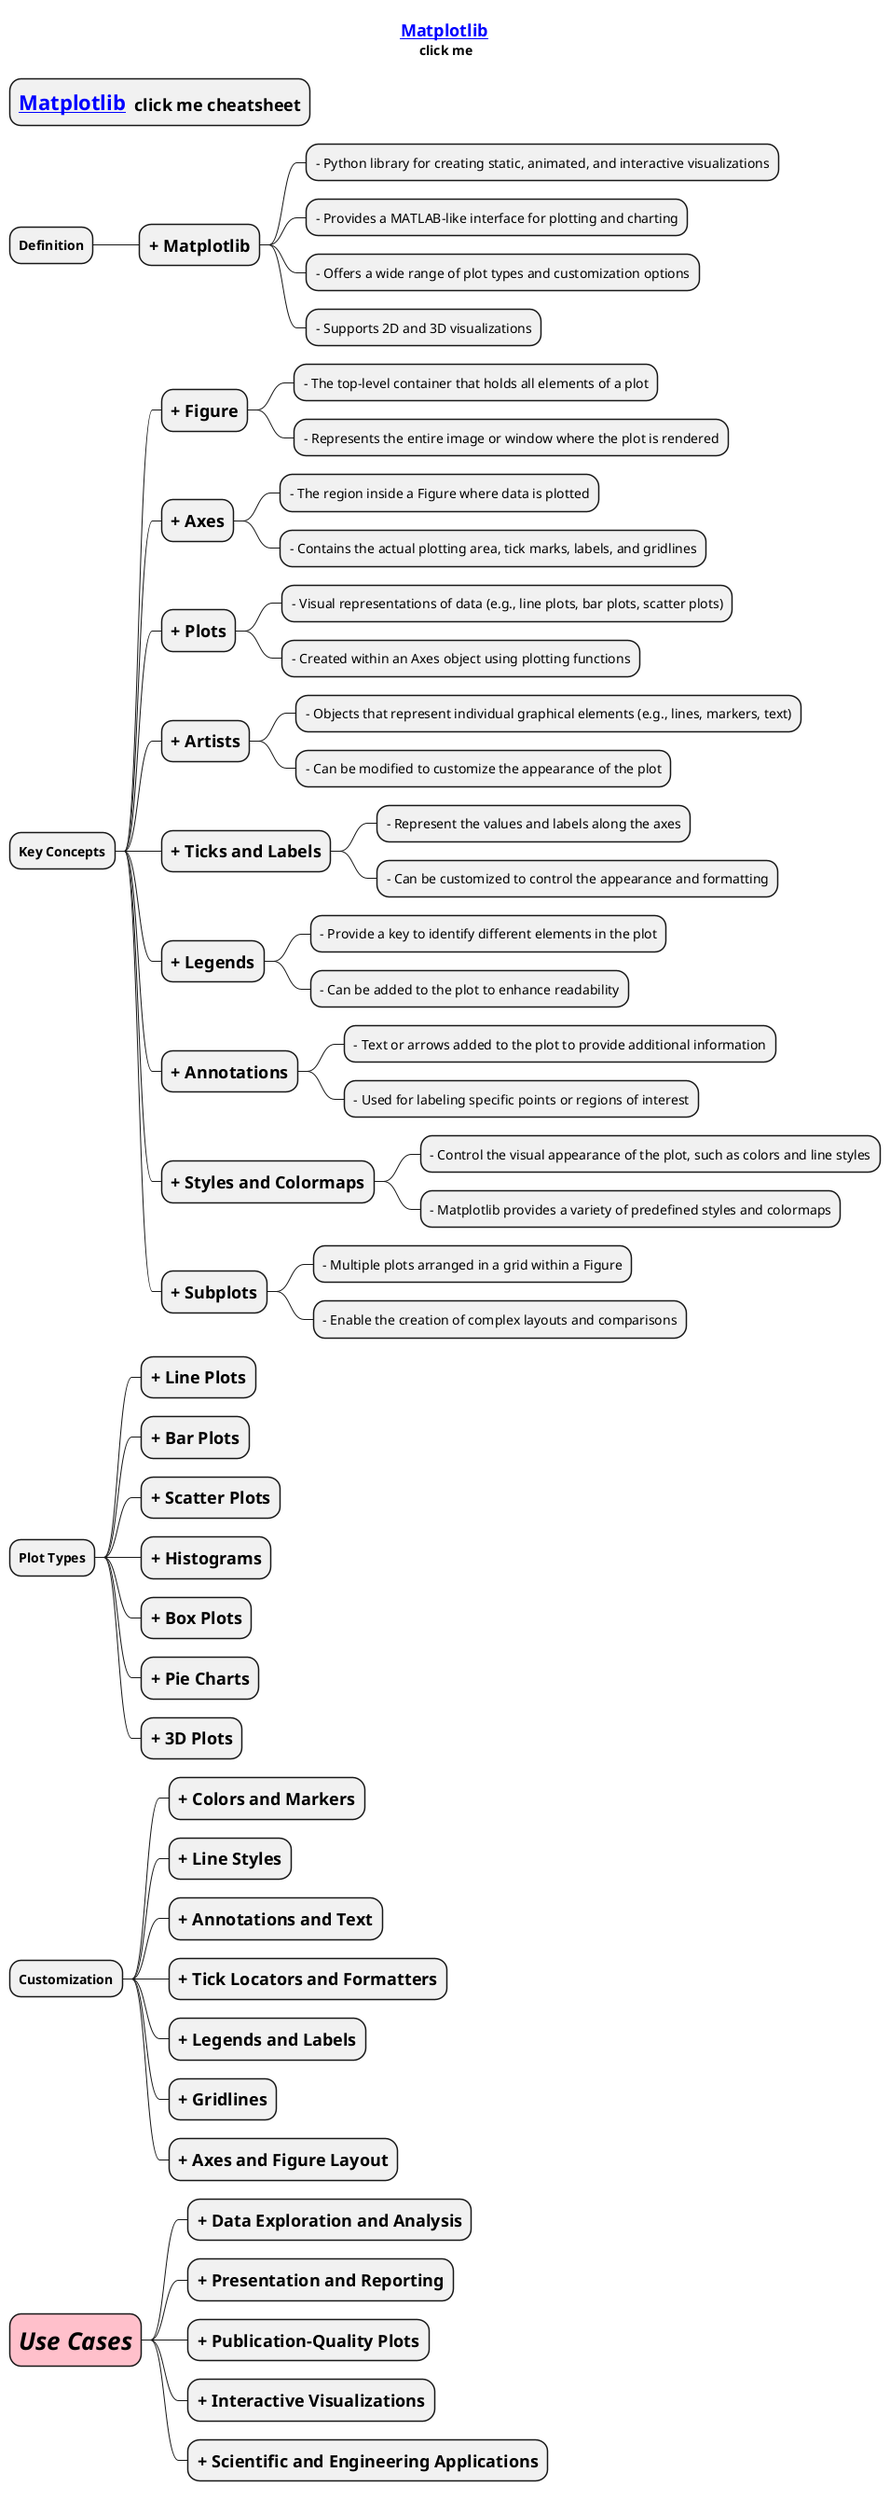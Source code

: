 @startmindmap

title =[[https://abcofdatascienceandml.quora.com/Matplotlib-Cheat-Sheet-Part-4 Matplotlib]] \n click me

* =**[[https://abcofdatascienceandml.quora.com/Matplotlib-Cheat-Sheet-Part-4 Matplotlib]]**  click me cheatsheet

* **Definition**
** =+ Matplotlib
*** - Python library for creating static, animated, and interactive visualizations
*** - Provides a MATLAB-like interface for plotting and charting
*** - Offers a wide range of plot types and customization options
*** - Supports 2D and 3D visualizations

* **Key Concepts**
** =+ Figure
*** - The top-level container that holds all elements of a plot
*** - Represents the entire image or window where the plot is rendered
** =+ Axes
*** - The region inside a Figure where data is plotted
*** - Contains the actual plotting area, tick marks, labels, and gridlines
** =+ Plots
*** - Visual representations of data (e.g., line plots, bar plots, scatter plots)
*** - Created within an Axes object using plotting functions
** =+ Artists
*** - Objects that represent individual graphical elements (e.g., lines, markers, text)
*** - Can be modified to customize the appearance of the plot
** =+ Ticks and Labels
*** - Represent the values and labels along the axes
*** - Can be customized to control the appearance and formatting
** =+ Legends
*** - Provide a key to identify different elements in the plot
*** - Can be added to the plot to enhance readability
** =+ Annotations
*** - Text or arrows added to the plot to provide additional information
*** - Used for labeling specific points or regions of interest
** =+ Styles and Colormaps
*** - Control the visual appearance of the plot, such as colors and line styles
*** - Matplotlib provides a variety of predefined styles and colormaps
** =+ Subplots
*** - Multiple plots arranged in a grid within a Figure
*** - Enable the creation of complex layouts and comparisons

* **Plot Types**
** =+ Line Plots
** =+ Bar Plots
** =+ Scatter Plots
** =+ Histograms
** =+ Box Plots
** =+ Pie Charts
** =+ 3D Plots

* **Customization**
** =+ Colors and Markers
** =+ Line Styles
** =+ Annotations and Text
** =+ Tick Locators and Formatters
** =+ Legends and Labels
** =+ Gridlines
** =+ Axes and Figure Layout

*[#pink] =//**Use Cases**//
** =+ Data Exploration and Analysis
** =+ Presentation and Reporting
** =+ Publication-Quality Plots
** =+ Interactive Visualizations
** =+ Scientific and Engineering Applications

@endmindmap

